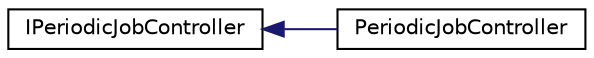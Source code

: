 digraph "Graphical Class Hierarchy"
{
 // LATEX_PDF_SIZE
  edge [fontname="Helvetica",fontsize="10",labelfontname="Helvetica",labelfontsize="10"];
  node [fontname="Helvetica",fontsize="10",shape=record];
  rankdir="LR";
  Node0 [label="IPeriodicJobController",height=0.2,width=0.4,color="black", fillcolor="white", style="filled",URL="$class_i_periodic_job_controller.html",tooltip="thread-safe interface class which represents a controller for IPeriodicJob."];
  Node0 -> Node1 [dir="back",color="midnightblue",fontsize="10",style="solid",fontname="Helvetica"];
  Node1 [label="PeriodicJobController",height=0.2,width=0.4,color="black", fillcolor="white", style="filled",URL="$class_periodic_job_controller.html",tooltip="thread-safe class which implements IPeriodicJobController."];
}
